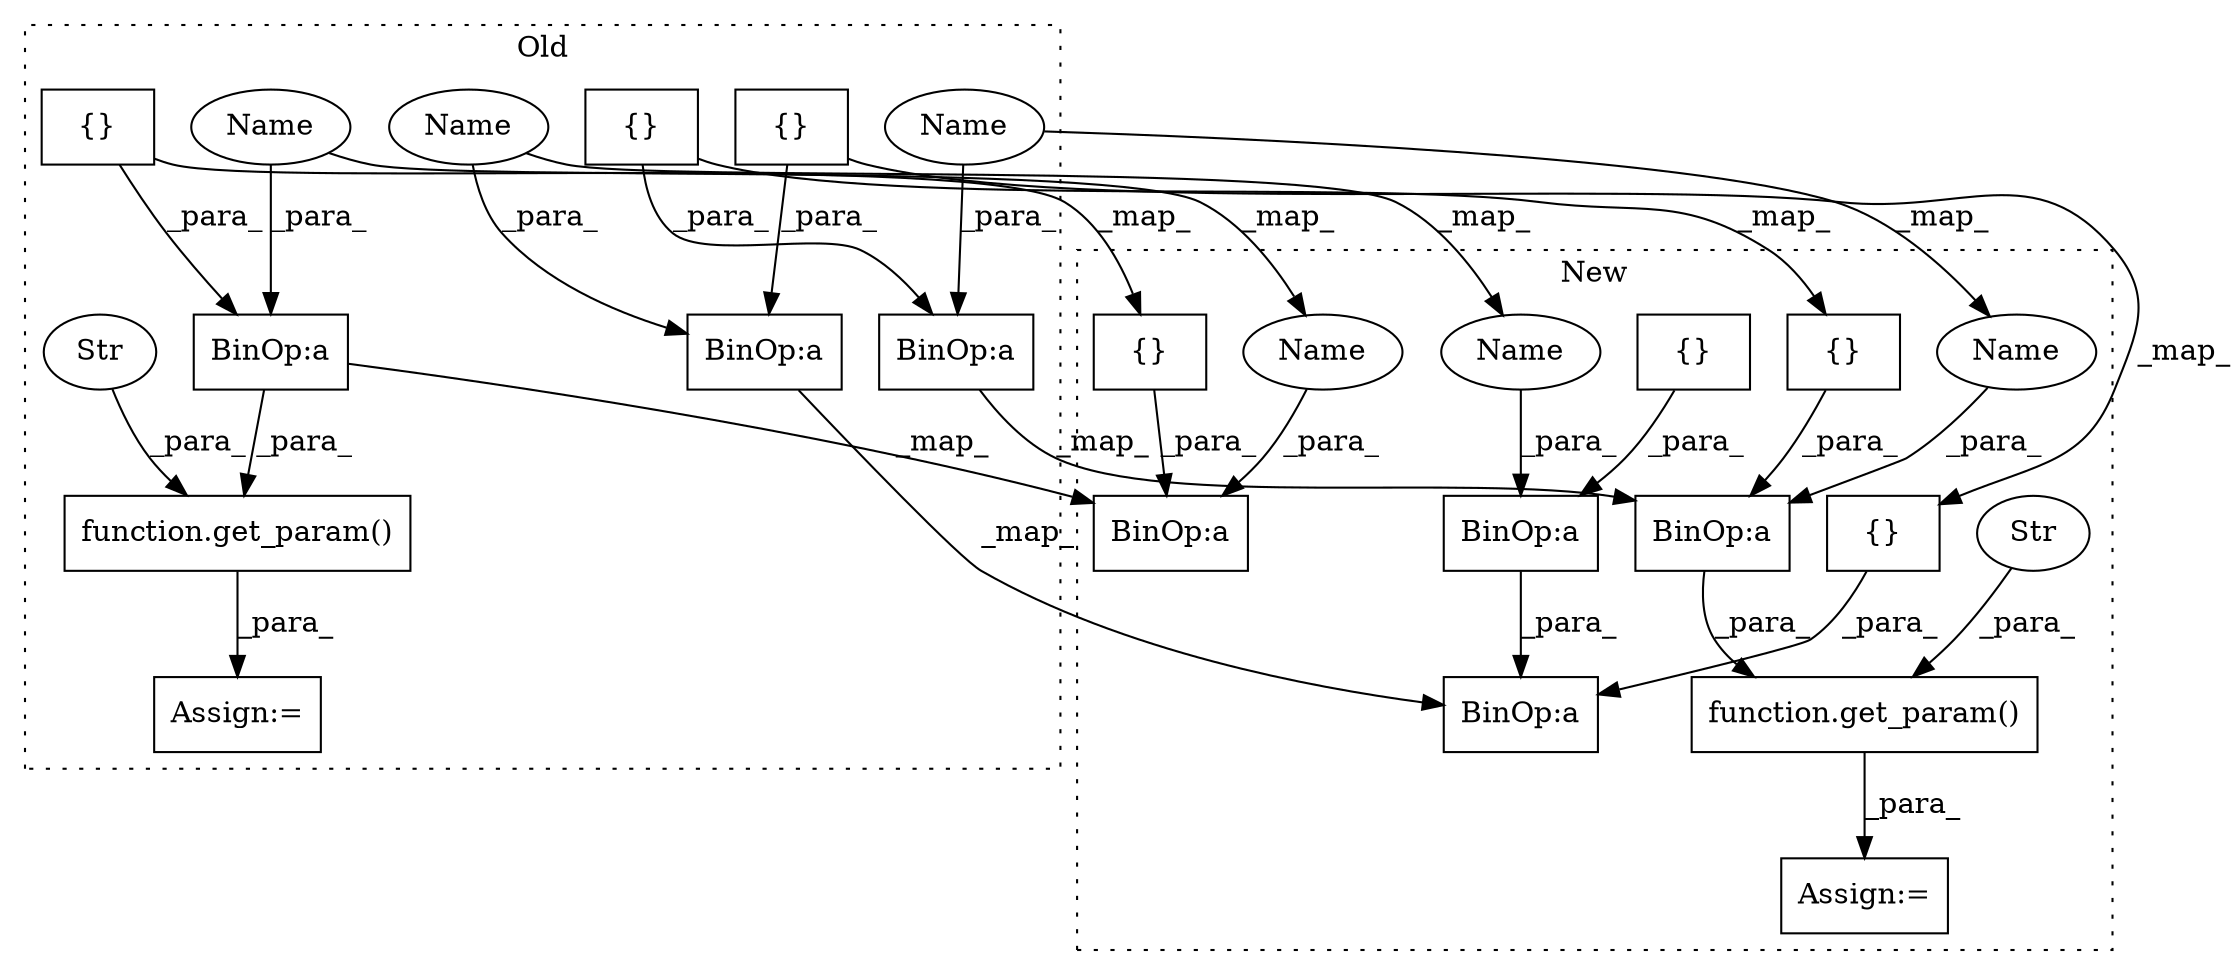digraph G {
subgraph cluster0 {
1 [label="function.get_param()" a="75" s="8383,8454" l="10,16" shape="box"];
3 [label="Str" a="66" s="8398" l="5" shape="ellipse"];
4 [label="Assign:=" a="68" s="8380" l="3" shape="box"];
7 [label="BinOp:a" a="82" s="8439" l="3" shape="box"];
9 [label="{}" a="59" s="8405,8438" l="1,0" shape="box"];
11 [label="BinOp:a" a="82" s="8161" l="3" shape="box"];
12 [label="{}" a="59" s="8164,8197" l="1,0" shape="box"];
15 [label="BinOp:a" a="82" s="8543" l="3" shape="box"];
17 [label="{}" a="59" s="8509,8542" l="1,0" shape="box"];
21 [label="Name" a="87" s="8546" l="12" shape="ellipse"];
22 [label="Name" a="87" s="8442" l="12" shape="ellipse"];
23 [label="Name" a="87" s="8149" l="12" shape="ellipse"];
label = "Old";
style="dotted";
}
subgraph cluster1 {
2 [label="{}" a="59" s="8278,8293" l="1,0" shape="box"];
5 [label="BinOp:a" a="82" s="8294" l="3" shape="box"];
6 [label="BinOp:a" a="82" s="8739" l="3" shape="box"];
8 [label="{}" a="59" s="8689,8738" l="1,0" shape="box"];
10 [label="BinOp:a" a="82" s="8499" l="3" shape="box"];
13 [label="{}" a="59" s="8449,8498" l="1,0" shape="box"];
14 [label="BinOp:a" a="82" s="8279" l="33" shape="box"];
16 [label="{}" a="59" s="8312,8345" l="1,0" shape="box"];
18 [label="function.get_param()" a="75" s="8427,8514" l="10,16" shape="box"];
19 [label="Str" a="66" s="8442" l="5" shape="ellipse"];
20 [label="Assign:=" a="68" s="8424" l="3" shape="box"];
24 [label="Name" a="87" s="8502" l="12" shape="ellipse"];
25 [label="Name" a="87" s="8297" l="12" shape="ellipse"];
26 [label="Name" a="87" s="8742" l="12" shape="ellipse"];
label = "New";
style="dotted";
}
1 -> 4 [label="_para_"];
2 -> 5 [label="_para_"];
3 -> 1 [label="_para_"];
5 -> 14 [label="_para_"];
7 -> 1 [label="_para_"];
7 -> 6 [label="_map_"];
8 -> 6 [label="_para_"];
9 -> 7 [label="_para_"];
9 -> 8 [label="_map_"];
10 -> 18 [label="_para_"];
11 -> 10 [label="_map_"];
12 -> 13 [label="_map_"];
12 -> 11 [label="_para_"];
13 -> 10 [label="_para_"];
15 -> 14 [label="_map_"];
16 -> 14 [label="_para_"];
17 -> 15 [label="_para_"];
17 -> 16 [label="_map_"];
18 -> 20 [label="_para_"];
19 -> 18 [label="_para_"];
21 -> 15 [label="_para_"];
21 -> 25 [label="_map_"];
22 -> 26 [label="_map_"];
22 -> 7 [label="_para_"];
23 -> 11 [label="_para_"];
23 -> 24 [label="_map_"];
24 -> 10 [label="_para_"];
25 -> 5 [label="_para_"];
26 -> 6 [label="_para_"];
}
